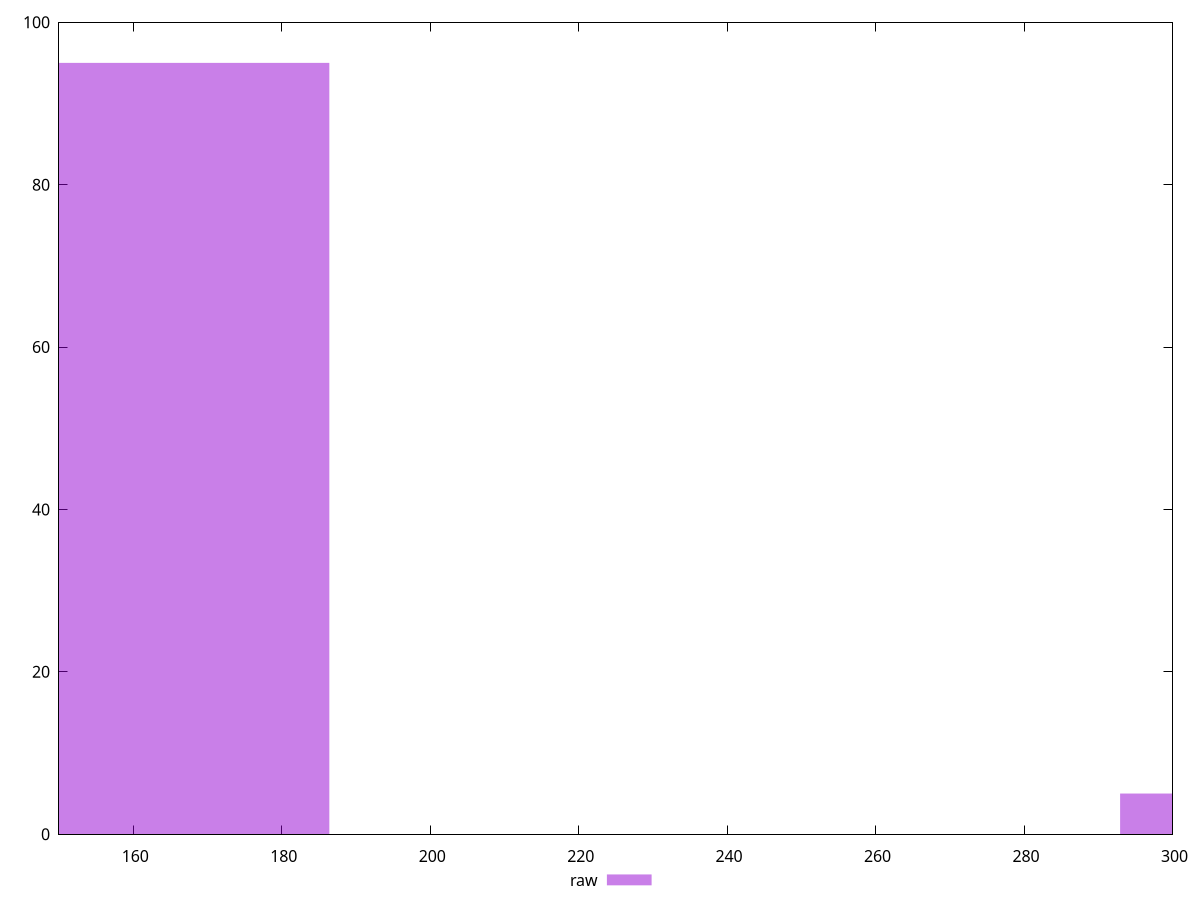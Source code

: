 reset

$raw <<EOF
159.78644444698722 95
319.57288889397444 5
EOF

set key outside below
set boxwidth 53.262148148995735
set xrange [150:300]
set yrange [0:100]
set trange [0:100]
set style fill transparent solid 0.5 noborder
set terminal svg size 640, 490 enhanced background rgb 'white'
set output "report_00025_2021-02-22T21:38:55.199Z/unused-css-rules/samples/pages+cached+noadtech+nomedia/raw/histogram.svg"

plot $raw title "raw" with boxes

reset
